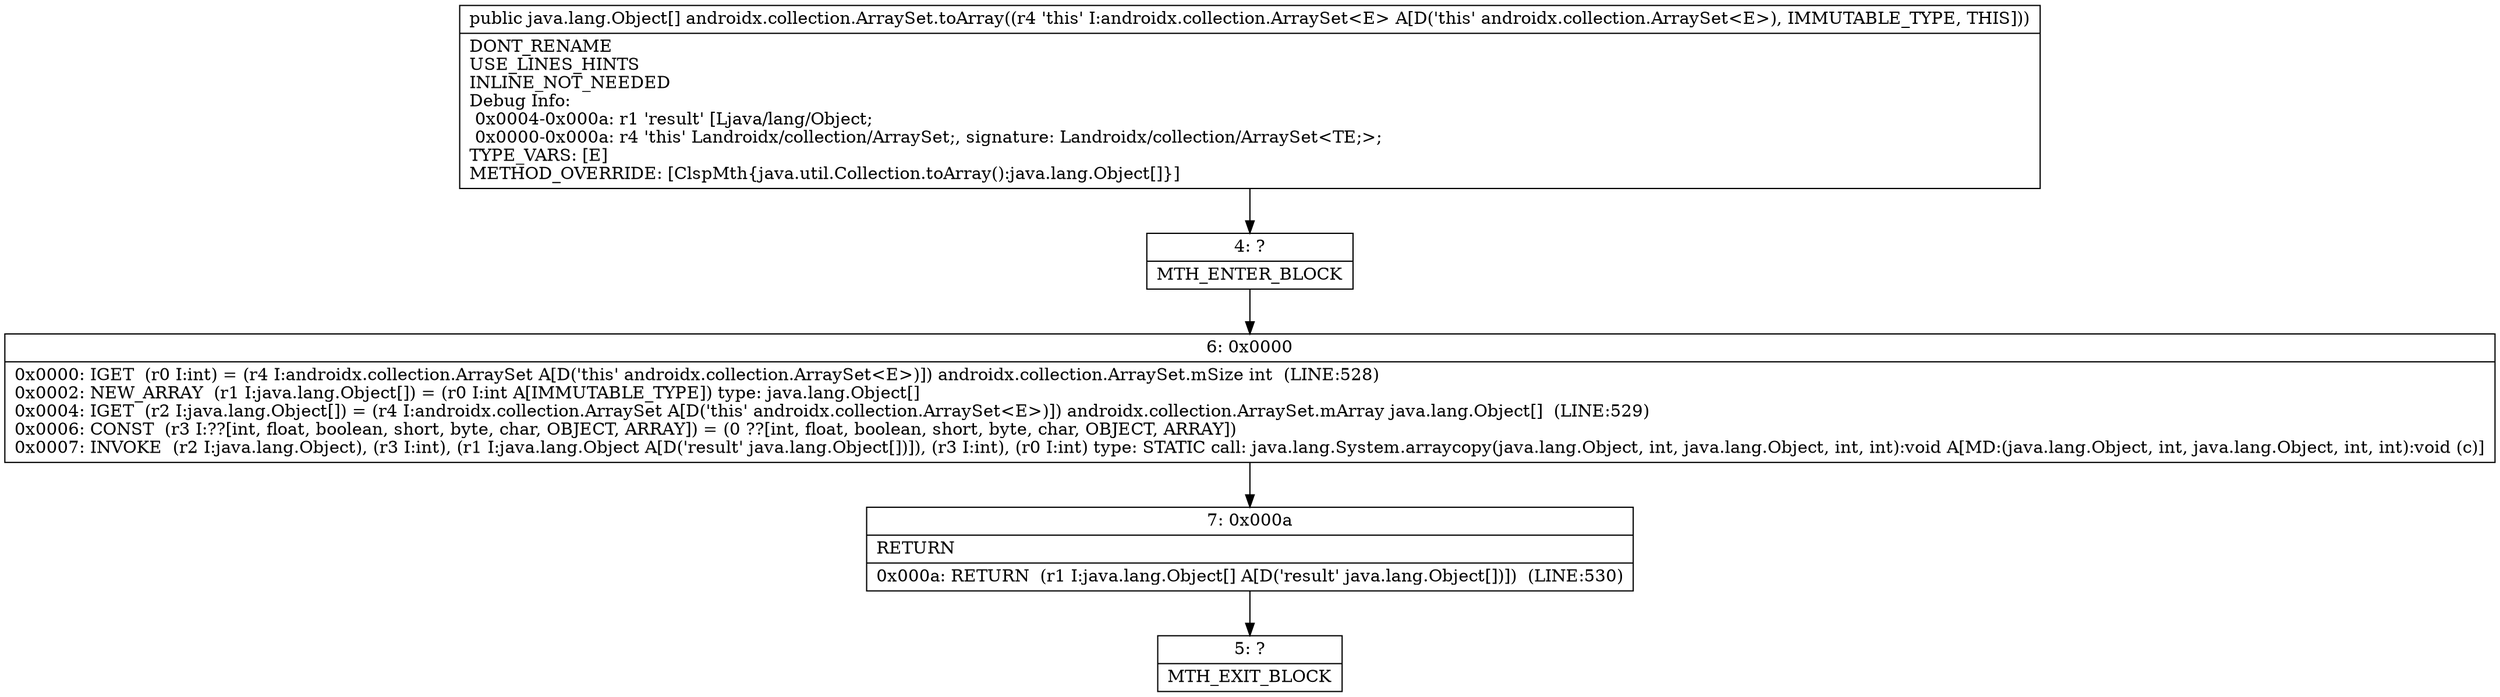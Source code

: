 digraph "CFG forandroidx.collection.ArraySet.toArray()[Ljava\/lang\/Object;" {
Node_4 [shape=record,label="{4\:\ ?|MTH_ENTER_BLOCK\l}"];
Node_6 [shape=record,label="{6\:\ 0x0000|0x0000: IGET  (r0 I:int) = (r4 I:androidx.collection.ArraySet A[D('this' androidx.collection.ArraySet\<E\>)]) androidx.collection.ArraySet.mSize int  (LINE:528)\l0x0002: NEW_ARRAY  (r1 I:java.lang.Object[]) = (r0 I:int A[IMMUTABLE_TYPE]) type: java.lang.Object[] \l0x0004: IGET  (r2 I:java.lang.Object[]) = (r4 I:androidx.collection.ArraySet A[D('this' androidx.collection.ArraySet\<E\>)]) androidx.collection.ArraySet.mArray java.lang.Object[]  (LINE:529)\l0x0006: CONST  (r3 I:??[int, float, boolean, short, byte, char, OBJECT, ARRAY]) = (0 ??[int, float, boolean, short, byte, char, OBJECT, ARRAY]) \l0x0007: INVOKE  (r2 I:java.lang.Object), (r3 I:int), (r1 I:java.lang.Object A[D('result' java.lang.Object[])]), (r3 I:int), (r0 I:int) type: STATIC call: java.lang.System.arraycopy(java.lang.Object, int, java.lang.Object, int, int):void A[MD:(java.lang.Object, int, java.lang.Object, int, int):void (c)]\l}"];
Node_7 [shape=record,label="{7\:\ 0x000a|RETURN\l|0x000a: RETURN  (r1 I:java.lang.Object[] A[D('result' java.lang.Object[])])  (LINE:530)\l}"];
Node_5 [shape=record,label="{5\:\ ?|MTH_EXIT_BLOCK\l}"];
MethodNode[shape=record,label="{public java.lang.Object[] androidx.collection.ArraySet.toArray((r4 'this' I:androidx.collection.ArraySet\<E\> A[D('this' androidx.collection.ArraySet\<E\>), IMMUTABLE_TYPE, THIS]))  | DONT_RENAME\lUSE_LINES_HINTS\lINLINE_NOT_NEEDED\lDebug Info:\l  0x0004\-0x000a: r1 'result' [Ljava\/lang\/Object;\l  0x0000\-0x000a: r4 'this' Landroidx\/collection\/ArraySet;, signature: Landroidx\/collection\/ArraySet\<TE;\>;\lTYPE_VARS: [E]\lMETHOD_OVERRIDE: [ClspMth\{java.util.Collection.toArray():java.lang.Object[]\}]\l}"];
MethodNode -> Node_4;Node_4 -> Node_6;
Node_6 -> Node_7;
Node_7 -> Node_5;
}

